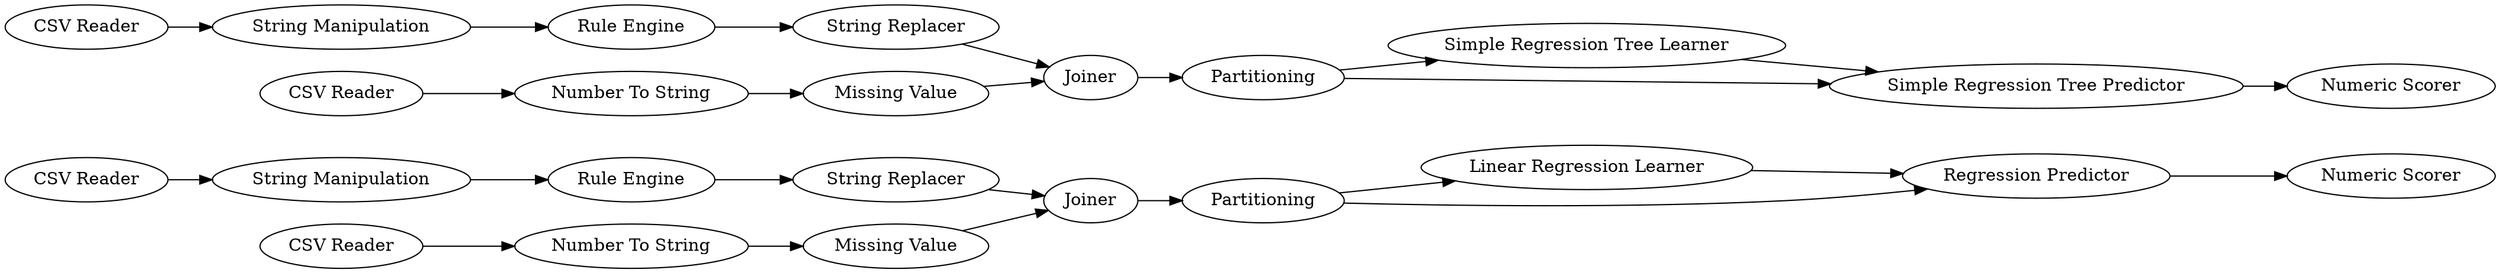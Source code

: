 digraph {
	17 [label=Joiner]
	21 [label="String Manipulation"]
	23 [label="Rule Engine"]
	26 [label="String Replacer"]
	27 [label="Number To String"]
	28 [label=Partitioning]
	29 [label="Linear Regression Learner"]
	31 [label="Regression Predictor"]
	32 [label="Numeric Scorer"]
	39 [label="Missing Value"]
	40 [label="CSV Reader"]
	41 [label="CSV Reader"]
	42 [label="Number To String"]
	47 [label=Joiner]
	48 [label=Partitioning]
	49 [label="Numeric Scorer"]
	50 [label="String Replacer"]
	51 [label="Rule Engine"]
	52 [label="String Manipulation"]
	53 [label="Missing Value"]
	54 [label="Simple Regression Tree Learner"]
	55 [label="Simple Regression Tree Predictor"]
	56 [label="CSV Reader"]
	57 [label="CSV Reader"]
	17 -> 28
	21 -> 23
	23 -> 26
	26 -> 17
	27 -> 39
	28 -> 29
	28 -> 31
	29 -> 31
	31 -> 32
	39 -> 17
	40 -> 21
	41 -> 27
	42 -> 53
	47 -> 48
	48 -> 54
	48 -> 55
	50 -> 47
	51 -> 50
	52 -> 51
	53 -> 47
	54 -> 55
	55 -> 49
	56 -> 52
	57 -> 42
	rankdir=LR
}
